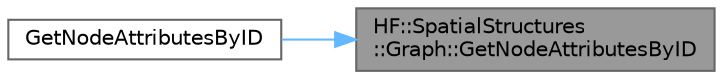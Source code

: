 digraph "HF::SpatialStructures::Graph::GetNodeAttributesByID"
{
 // LATEX_PDF_SIZE
  bgcolor="transparent";
  edge [fontname=Helvetica,fontsize=10,labelfontname=Helvetica,labelfontsize=10];
  node [fontname=Helvetica,fontsize=10,shape=box,height=0.2,width=0.4];
  rankdir="RL";
  Node1 [label="HF::SpatialStructures\l::Graph::GetNodeAttributesByID",height=0.2,width=0.4,color="gray40", fillcolor="grey60", style="filled", fontcolor="black",tooltip="Get the score for the given attribute of the specified nodes. Nodes that do not have a score for this..."];
  Node1 -> Node2 [dir="back",color="steelblue1",style="solid"];
  Node2 [label="GetNodeAttributesByID",height=0.2,width=0.4,color="grey40", fillcolor="white", style="filled",URL="$a00458.html#ga925658e9904e0561ad3445674b35fc11",tooltip="Retrieve node attribute values from *g."];
}
